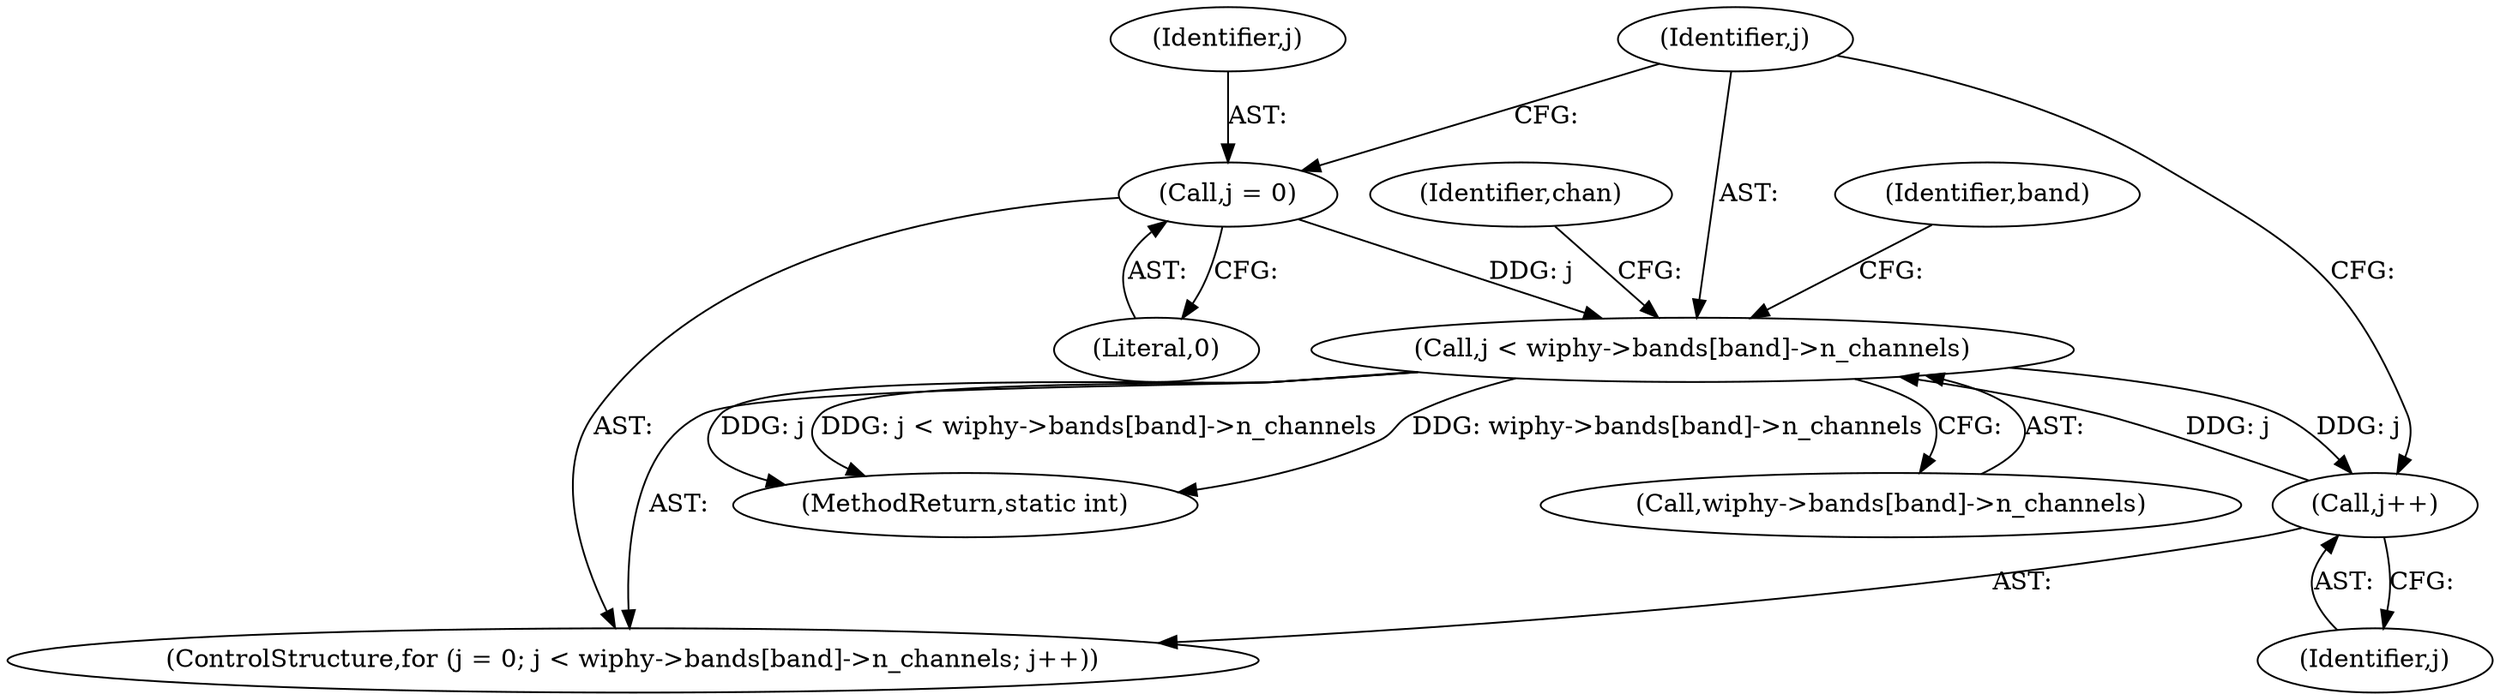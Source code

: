 digraph "0_linux_208c72f4fe44fe09577e7975ba0e7fa0278f3d03_0@array" {
"1000412" [label="(Call,j < wiphy->bands[band]->n_channels)"];
"1000421" [label="(Call,j++)"];
"1000412" [label="(Call,j < wiphy->bands[band]->n_channels)"];
"1000409" [label="(Call,j = 0)"];
"1000410" [label="(Identifier,j)"];
"1000409" [label="(Call,j = 0)"];
"1000422" [label="(Identifier,j)"];
"1000426" [label="(Identifier,chan)"];
"1000412" [label="(Call,j < wiphy->bands[band]->n_channels)"];
"1000421" [label="(Call,j++)"];
"1000598" [label="(MethodReturn,static int)"];
"1000413" [label="(Identifier,j)"];
"1000397" [label="(Identifier,band)"];
"1000411" [label="(Literal,0)"];
"1000414" [label="(Call,wiphy->bands[band]->n_channels)"];
"1000408" [label="(ControlStructure,for (j = 0; j < wiphy->bands[band]->n_channels; j++))"];
"1000412" -> "1000408"  [label="AST: "];
"1000412" -> "1000414"  [label="CFG: "];
"1000413" -> "1000412"  [label="AST: "];
"1000414" -> "1000412"  [label="AST: "];
"1000426" -> "1000412"  [label="CFG: "];
"1000397" -> "1000412"  [label="CFG: "];
"1000412" -> "1000598"  [label="DDG: j < wiphy->bands[band]->n_channels"];
"1000412" -> "1000598"  [label="DDG: wiphy->bands[band]->n_channels"];
"1000412" -> "1000598"  [label="DDG: j"];
"1000421" -> "1000412"  [label="DDG: j"];
"1000409" -> "1000412"  [label="DDG: j"];
"1000412" -> "1000421"  [label="DDG: j"];
"1000421" -> "1000408"  [label="AST: "];
"1000421" -> "1000422"  [label="CFG: "];
"1000422" -> "1000421"  [label="AST: "];
"1000413" -> "1000421"  [label="CFG: "];
"1000409" -> "1000408"  [label="AST: "];
"1000409" -> "1000411"  [label="CFG: "];
"1000410" -> "1000409"  [label="AST: "];
"1000411" -> "1000409"  [label="AST: "];
"1000413" -> "1000409"  [label="CFG: "];
}
